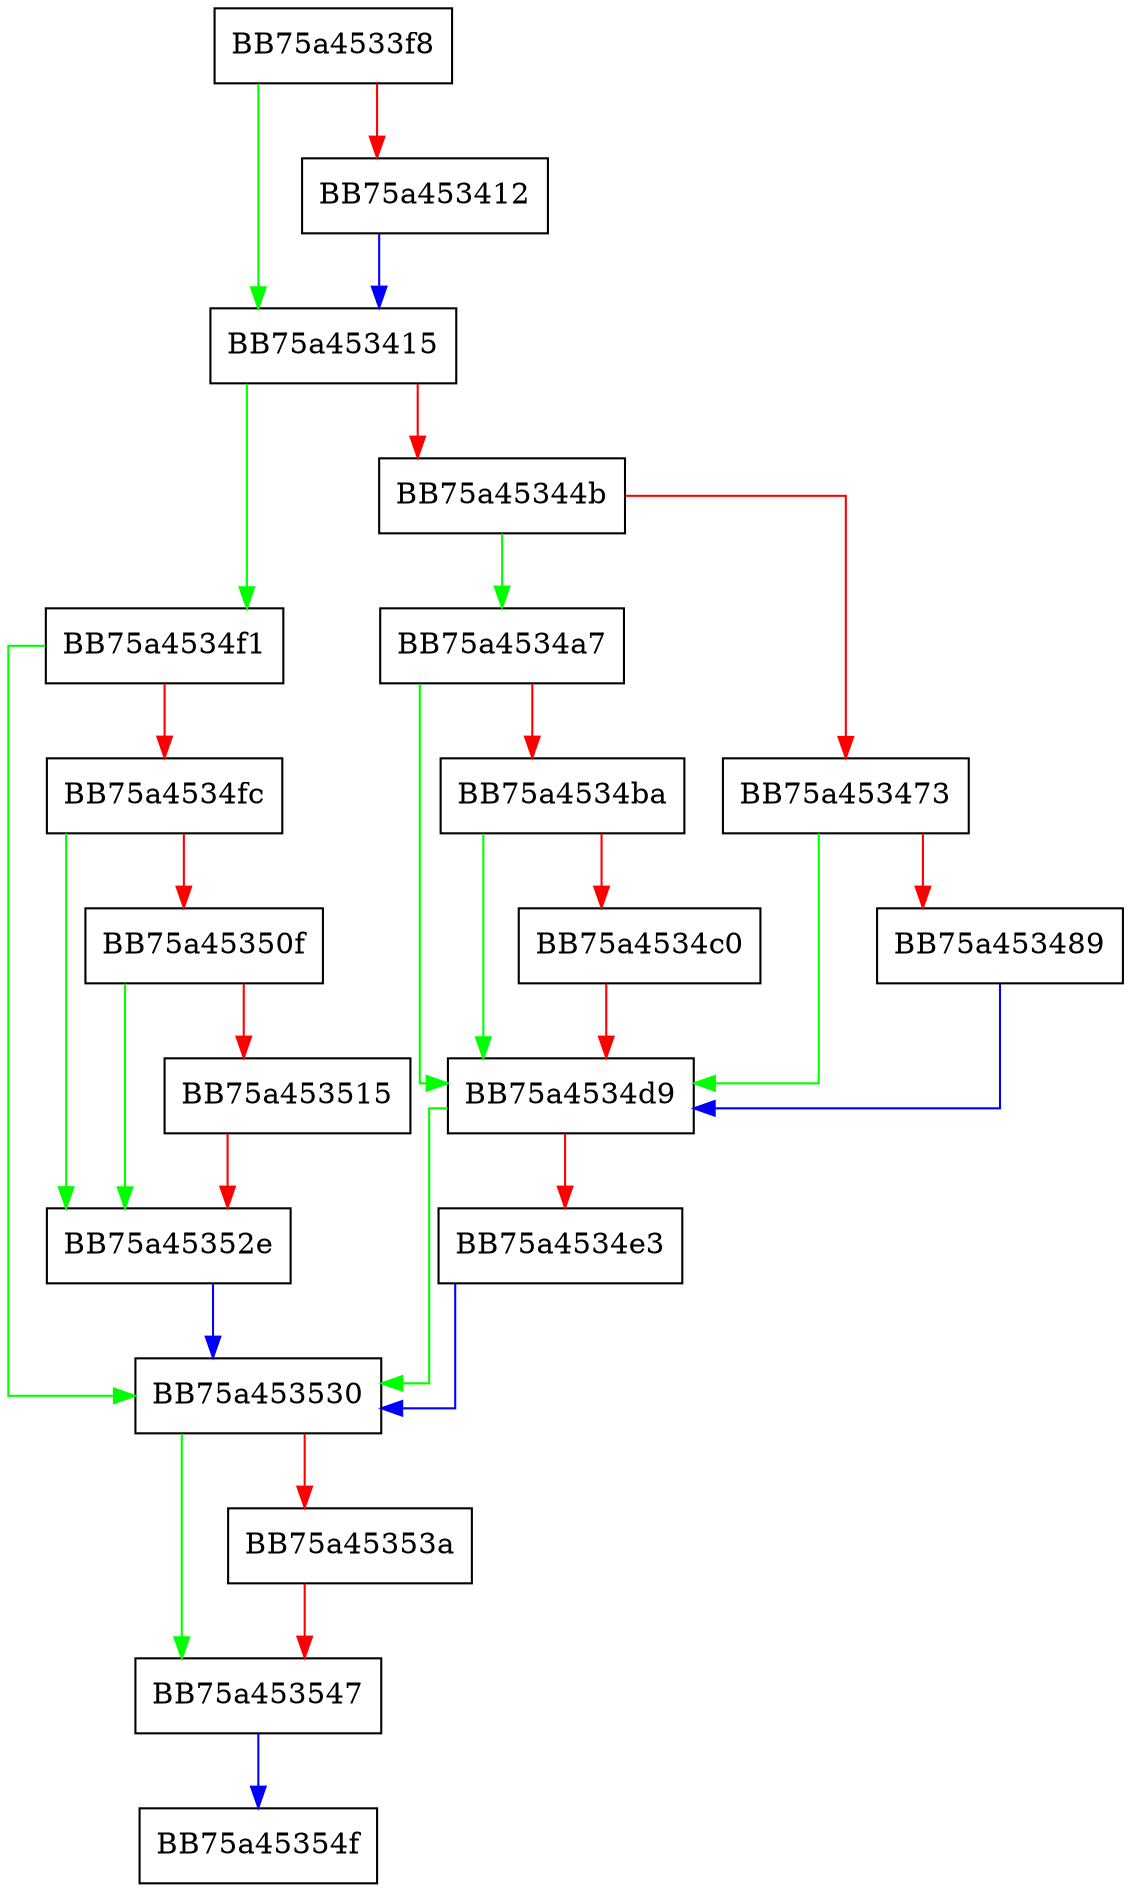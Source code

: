 digraph CheckOSBuildLab {
  node [shape="box"];
  graph [splines=ortho];
  BB75a4533f8 -> BB75a453415 [color="green"];
  BB75a4533f8 -> BB75a453412 [color="red"];
  BB75a453412 -> BB75a453415 [color="blue"];
  BB75a453415 -> BB75a4534f1 [color="green"];
  BB75a453415 -> BB75a45344b [color="red"];
  BB75a45344b -> BB75a4534a7 [color="green"];
  BB75a45344b -> BB75a453473 [color="red"];
  BB75a453473 -> BB75a4534d9 [color="green"];
  BB75a453473 -> BB75a453489 [color="red"];
  BB75a453489 -> BB75a4534d9 [color="blue"];
  BB75a4534a7 -> BB75a4534d9 [color="green"];
  BB75a4534a7 -> BB75a4534ba [color="red"];
  BB75a4534ba -> BB75a4534d9 [color="green"];
  BB75a4534ba -> BB75a4534c0 [color="red"];
  BB75a4534c0 -> BB75a4534d9 [color="red"];
  BB75a4534d9 -> BB75a453530 [color="green"];
  BB75a4534d9 -> BB75a4534e3 [color="red"];
  BB75a4534e3 -> BB75a453530 [color="blue"];
  BB75a4534f1 -> BB75a453530 [color="green"];
  BB75a4534f1 -> BB75a4534fc [color="red"];
  BB75a4534fc -> BB75a45352e [color="green"];
  BB75a4534fc -> BB75a45350f [color="red"];
  BB75a45350f -> BB75a45352e [color="green"];
  BB75a45350f -> BB75a453515 [color="red"];
  BB75a453515 -> BB75a45352e [color="red"];
  BB75a45352e -> BB75a453530 [color="blue"];
  BB75a453530 -> BB75a453547 [color="green"];
  BB75a453530 -> BB75a45353a [color="red"];
  BB75a45353a -> BB75a453547 [color="red"];
  BB75a453547 -> BB75a45354f [color="blue"];
}